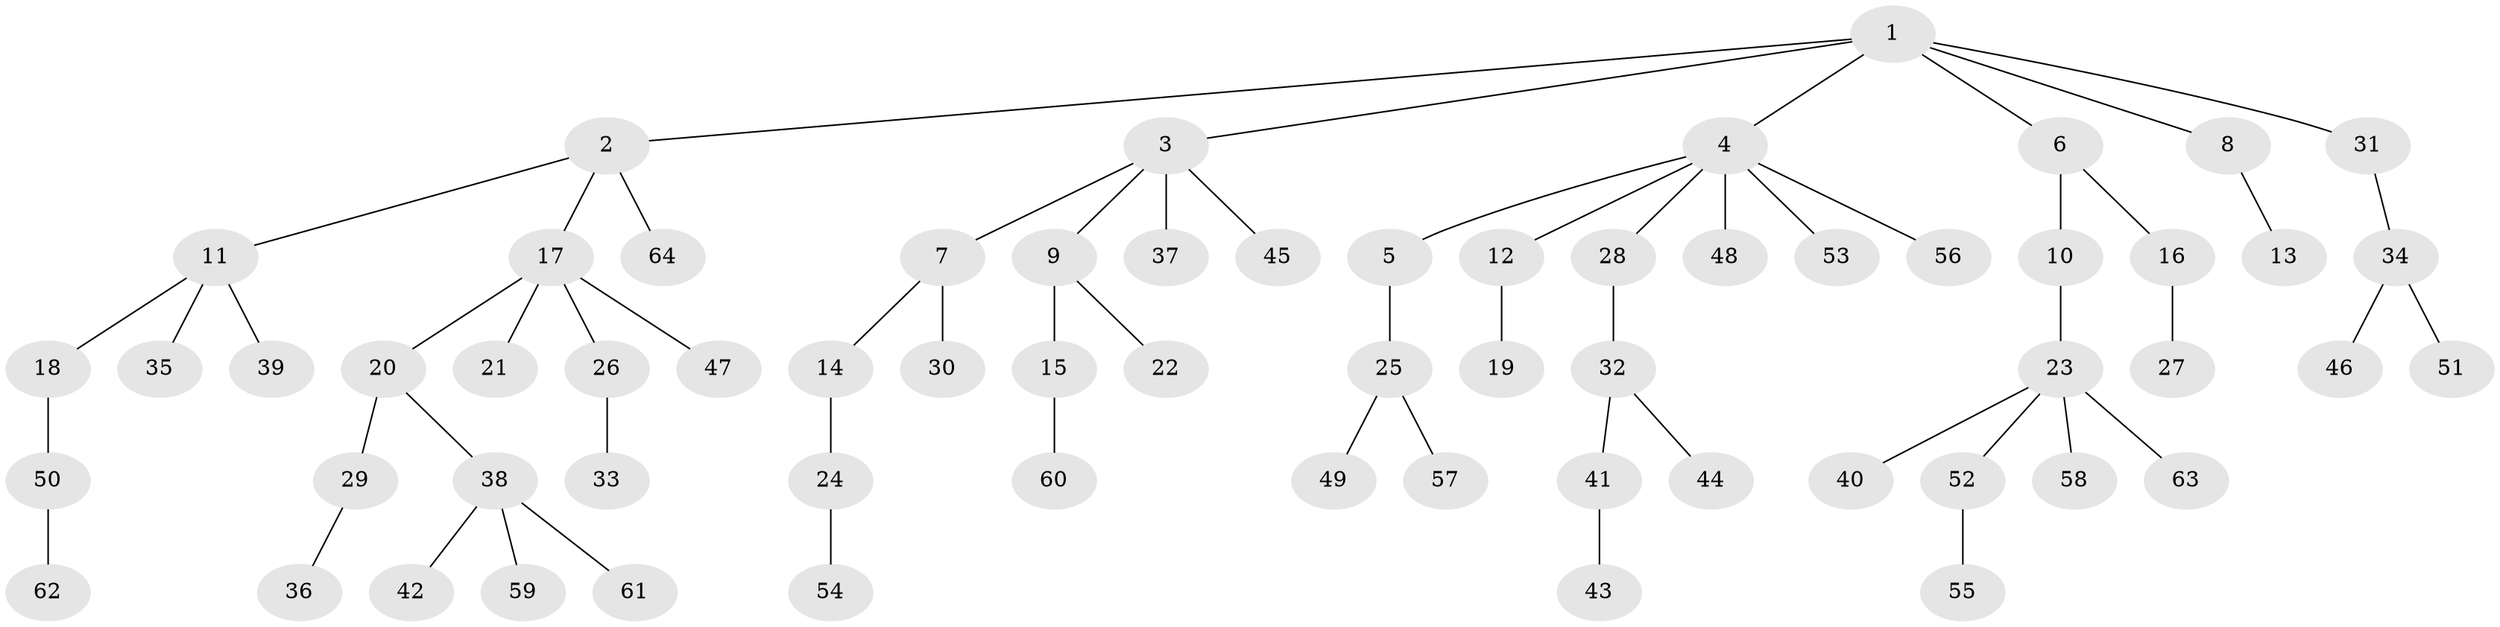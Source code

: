 // Generated by graph-tools (version 1.1) at 2025/52/03/09/25 04:52:31]
// undirected, 64 vertices, 63 edges
graph export_dot {
graph [start="1"]
  node [color=gray90,style=filled];
  1;
  2;
  3;
  4;
  5;
  6;
  7;
  8;
  9;
  10;
  11;
  12;
  13;
  14;
  15;
  16;
  17;
  18;
  19;
  20;
  21;
  22;
  23;
  24;
  25;
  26;
  27;
  28;
  29;
  30;
  31;
  32;
  33;
  34;
  35;
  36;
  37;
  38;
  39;
  40;
  41;
  42;
  43;
  44;
  45;
  46;
  47;
  48;
  49;
  50;
  51;
  52;
  53;
  54;
  55;
  56;
  57;
  58;
  59;
  60;
  61;
  62;
  63;
  64;
  1 -- 2;
  1 -- 3;
  1 -- 4;
  1 -- 6;
  1 -- 8;
  1 -- 31;
  2 -- 11;
  2 -- 17;
  2 -- 64;
  3 -- 7;
  3 -- 9;
  3 -- 37;
  3 -- 45;
  4 -- 5;
  4 -- 12;
  4 -- 28;
  4 -- 48;
  4 -- 53;
  4 -- 56;
  5 -- 25;
  6 -- 10;
  6 -- 16;
  7 -- 14;
  7 -- 30;
  8 -- 13;
  9 -- 15;
  9 -- 22;
  10 -- 23;
  11 -- 18;
  11 -- 35;
  11 -- 39;
  12 -- 19;
  14 -- 24;
  15 -- 60;
  16 -- 27;
  17 -- 20;
  17 -- 21;
  17 -- 26;
  17 -- 47;
  18 -- 50;
  20 -- 29;
  20 -- 38;
  23 -- 40;
  23 -- 52;
  23 -- 58;
  23 -- 63;
  24 -- 54;
  25 -- 49;
  25 -- 57;
  26 -- 33;
  28 -- 32;
  29 -- 36;
  31 -- 34;
  32 -- 41;
  32 -- 44;
  34 -- 46;
  34 -- 51;
  38 -- 42;
  38 -- 59;
  38 -- 61;
  41 -- 43;
  50 -- 62;
  52 -- 55;
}
